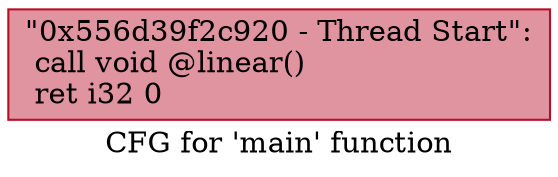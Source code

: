 digraph "CFG for 'main' function" {
	label="CFG for 'main' function";

	Node0x556d39f2c920 [shape=record,color="#b70d28ff", style=filled, fillcolor="#b70d2870",label="{\"0x556d39f2c920 - Thread Start\":\l  call void @linear()\l  ret i32 0\l}"];
}
